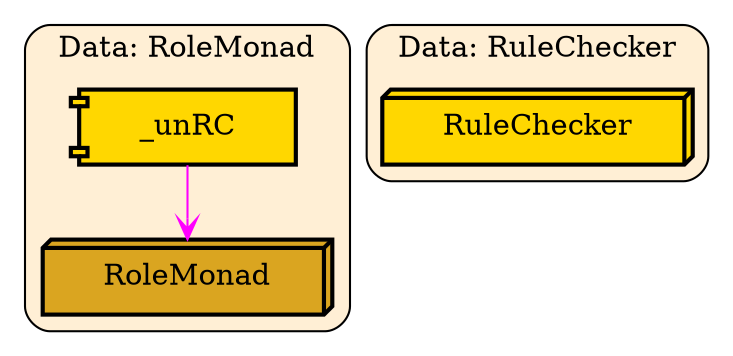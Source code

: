 digraph "Diagram of: Control.Access.RoleBased.Internal.Types" {
    node [margin="0.4,0.1"
         ,style=filled];
    subgraph cluster_Data_RoleMonad {
        graph [label="Data: RoleMonad"
              ,style="filled,rounded"
              ,fillcolor=papayawhip];
        1 [label=RoleMonad
          ,shape=box3d
          ,fillcolor=goldenrod
          ,style="filled,bold"];
        3 [label=_unRC
          ,shape=component
          ,fillcolor=gold
          ,style="filled,bold"];
    }
    subgraph cluster_Data_RuleChecker {
        graph [label="Data: RuleChecker"
              ,style="filled,rounded"
              ,fillcolor=papayawhip];
        2 [label=RuleChecker
          ,shape=box3d
          ,fillcolor=gold
          ,style="filled,bold"];
    }
    3 -> 1 [penwidth=1
           ,color=magenta
           ,arrowtail=odot
           ,arrowhead=vee];
}
